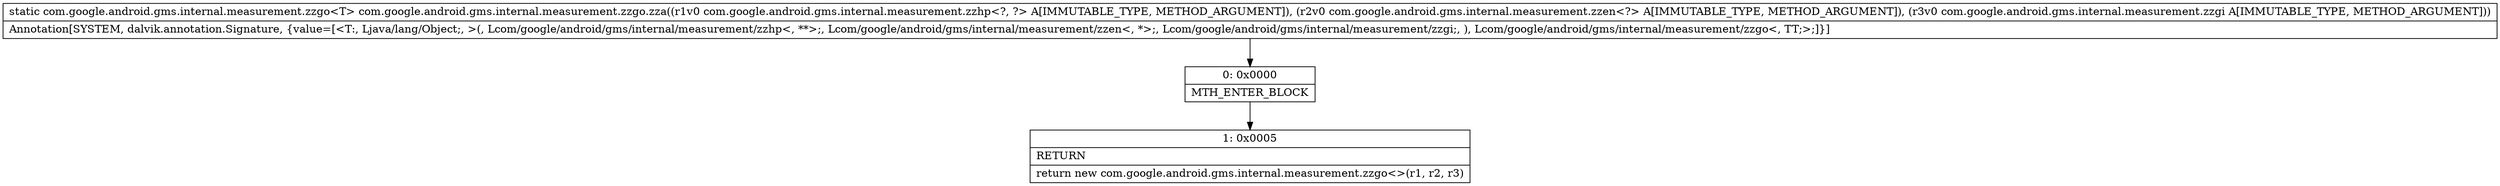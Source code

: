 digraph "CFG forcom.google.android.gms.internal.measurement.zzgo.zza(Lcom\/google\/android\/gms\/internal\/measurement\/zzhp;Lcom\/google\/android\/gms\/internal\/measurement\/zzen;Lcom\/google\/android\/gms\/internal\/measurement\/zzgi;)Lcom\/google\/android\/gms\/internal\/measurement\/zzgo;" {
Node_0 [shape=record,label="{0\:\ 0x0000|MTH_ENTER_BLOCK\l}"];
Node_1 [shape=record,label="{1\:\ 0x0005|RETURN\l|return new com.google.android.gms.internal.measurement.zzgo\<\>(r1, r2, r3)\l}"];
MethodNode[shape=record,label="{static com.google.android.gms.internal.measurement.zzgo\<T\> com.google.android.gms.internal.measurement.zzgo.zza((r1v0 com.google.android.gms.internal.measurement.zzhp\<?, ?\> A[IMMUTABLE_TYPE, METHOD_ARGUMENT]), (r2v0 com.google.android.gms.internal.measurement.zzen\<?\> A[IMMUTABLE_TYPE, METHOD_ARGUMENT]), (r3v0 com.google.android.gms.internal.measurement.zzgi A[IMMUTABLE_TYPE, METHOD_ARGUMENT]))  | Annotation[SYSTEM, dalvik.annotation.Signature, \{value=[\<T:, Ljava\/lang\/Object;, \>(, Lcom\/google\/android\/gms\/internal\/measurement\/zzhp\<, **\>;, Lcom\/google\/android\/gms\/internal\/measurement\/zzen\<, *\>;, Lcom\/google\/android\/gms\/internal\/measurement\/zzgi;, ), Lcom\/google\/android\/gms\/internal\/measurement\/zzgo\<, TT;\>;]\}]\l}"];
MethodNode -> Node_0;
Node_0 -> Node_1;
}

